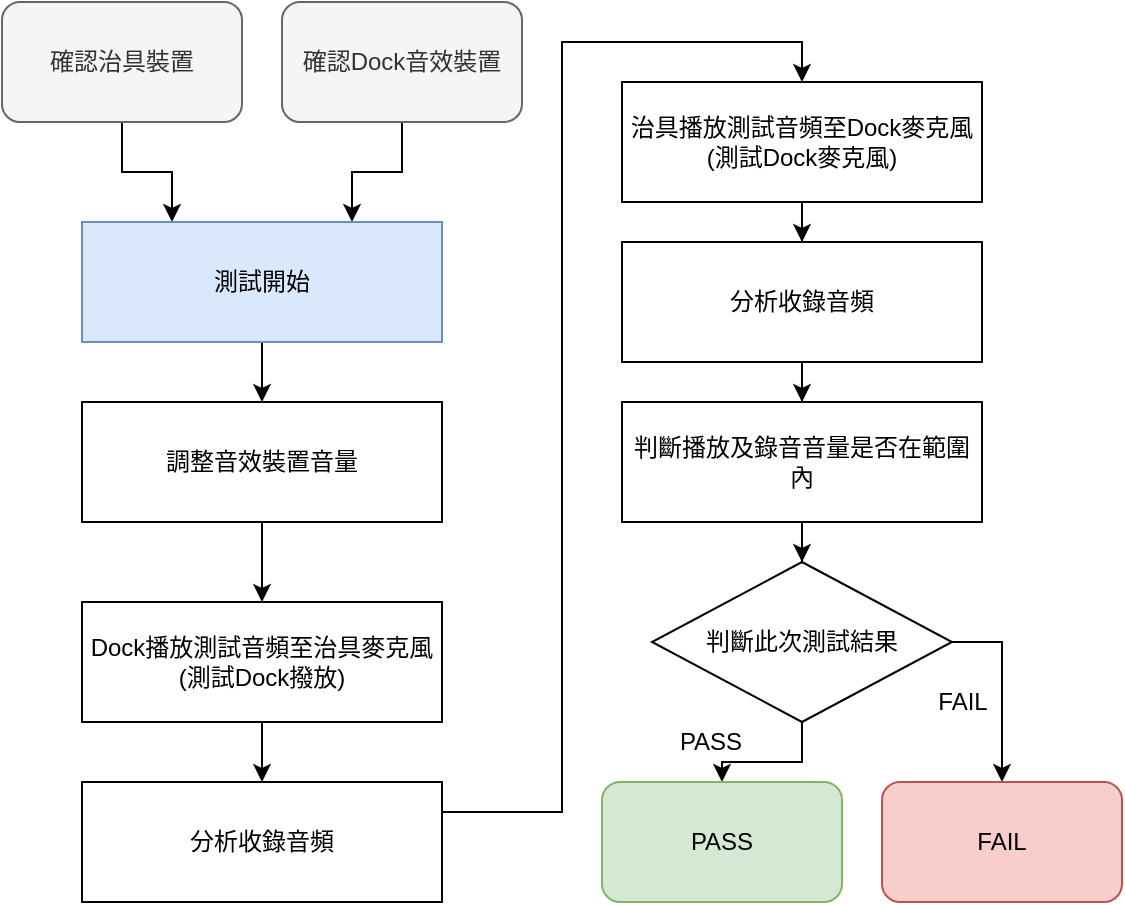 <mxfile version="15.9.4" type="device"><diagram id="QcRuSk13sD8NzA0MRtxX" name="Page-1"><mxGraphModel dx="2062" dy="1106" grid="1" gridSize="10" guides="1" tooltips="1" connect="1" arrows="1" fold="1" page="1" pageScale="1" pageWidth="827" pageHeight="1169" math="0" shadow="0"><root><mxCell id="0"/><mxCell id="1" parent="0"/><mxCell id="fLKW2CemxoVRtjzikxK8-20" style="edgeStyle=orthogonalEdgeStyle;rounded=0;orthogonalLoop=1;jettySize=auto;html=1;entryX=0.25;entryY=0;entryDx=0;entryDy=0;" parent="1" source="fLKW2CemxoVRtjzikxK8-1" target="fLKW2CemxoVRtjzikxK8-3" edge="1"><mxGeometry relative="1" as="geometry"/></mxCell><mxCell id="fLKW2CemxoVRtjzikxK8-1" value="確認治具裝置" style="rounded=1;whiteSpace=wrap;html=1;fillColor=#f5f5f5;fontColor=#333333;strokeColor=#666666;" parent="1" vertex="1"><mxGeometry x="60" y="180" width="120" height="60" as="geometry"/></mxCell><mxCell id="fLKW2CemxoVRtjzikxK8-19" style="edgeStyle=orthogonalEdgeStyle;rounded=0;orthogonalLoop=1;jettySize=auto;html=1;entryX=0.75;entryY=0;entryDx=0;entryDy=0;" parent="1" source="fLKW2CemxoVRtjzikxK8-2" target="fLKW2CemxoVRtjzikxK8-3" edge="1"><mxGeometry relative="1" as="geometry"/></mxCell><mxCell id="fLKW2CemxoVRtjzikxK8-2" value="確認Dock音效裝置" style="rounded=1;whiteSpace=wrap;html=1;fillColor=#f5f5f5;fontColor=#333333;strokeColor=#666666;" parent="1" vertex="1"><mxGeometry x="200" y="180" width="120" height="60" as="geometry"/></mxCell><mxCell id="fLKW2CemxoVRtjzikxK8-21" value="" style="edgeStyle=orthogonalEdgeStyle;rounded=0;orthogonalLoop=1;jettySize=auto;html=1;entryX=0.5;entryY=0;entryDx=0;entryDy=0;" parent="1" source="fLKW2CemxoVRtjzikxK8-3" target="fLKW2CemxoVRtjzikxK8-5" edge="1"><mxGeometry relative="1" as="geometry"/></mxCell><mxCell id="fLKW2CemxoVRtjzikxK8-3" value="測試開始" style="rounded=0;whiteSpace=wrap;html=1;fillColor=#dae8fc;strokeColor=#6c8ebf;" parent="1" vertex="1"><mxGeometry x="100" y="290" width="180" height="60" as="geometry"/></mxCell><mxCell id="fLKW2CemxoVRtjzikxK8-22" style="edgeStyle=orthogonalEdgeStyle;rounded=0;orthogonalLoop=1;jettySize=auto;html=1;entryX=0.5;entryY=0;entryDx=0;entryDy=0;" parent="1" source="fLKW2CemxoVRtjzikxK8-5" target="fLKW2CemxoVRtjzikxK8-6" edge="1"><mxGeometry relative="1" as="geometry"/></mxCell><mxCell id="fLKW2CemxoVRtjzikxK8-5" value="調整音效裝置音量" style="rounded=0;whiteSpace=wrap;html=1;" parent="1" vertex="1"><mxGeometry x="100" y="380" width="180" height="60" as="geometry"/></mxCell><mxCell id="fLKW2CemxoVRtjzikxK8-13" value="" style="edgeStyle=orthogonalEdgeStyle;rounded=0;orthogonalLoop=1;jettySize=auto;html=1;" parent="1" source="fLKW2CemxoVRtjzikxK8-6" target="fLKW2CemxoVRtjzikxK8-7" edge="1"><mxGeometry relative="1" as="geometry"/></mxCell><mxCell id="fLKW2CemxoVRtjzikxK8-6" value="Dock播放測試音頻至治具麥克風&lt;br&gt;(測試Dock撥放)" style="rounded=0;whiteSpace=wrap;html=1;" parent="1" vertex="1"><mxGeometry x="100" y="480" width="180" height="60" as="geometry"/></mxCell><mxCell id="fLKW2CemxoVRtjzikxK8-23" style="edgeStyle=orthogonalEdgeStyle;rounded=0;orthogonalLoop=1;jettySize=auto;html=1;entryX=0.5;entryY=0;entryDx=0;entryDy=0;" parent="1" source="fLKW2CemxoVRtjzikxK8-7" target="fLKW2CemxoVRtjzikxK8-14" edge="1"><mxGeometry relative="1" as="geometry"><Array as="points"><mxPoint x="340" y="585"/><mxPoint x="340" y="200"/><mxPoint x="460" y="200"/></Array></mxGeometry></mxCell><mxCell id="fLKW2CemxoVRtjzikxK8-7" value="分析收錄音頻" style="rounded=0;whiteSpace=wrap;html=1;" parent="1" vertex="1"><mxGeometry x="100" y="570" width="180" height="60" as="geometry"/></mxCell><mxCell id="fLKW2CemxoVRtjzikxK8-24" style="edgeStyle=orthogonalEdgeStyle;rounded=0;orthogonalLoop=1;jettySize=auto;html=1;entryX=0.5;entryY=0;entryDx=0;entryDy=0;" parent="1" source="fLKW2CemxoVRtjzikxK8-14" target="fLKW2CemxoVRtjzikxK8-15" edge="1"><mxGeometry relative="1" as="geometry"/></mxCell><mxCell id="fLKW2CemxoVRtjzikxK8-14" value="治具播放測試音頻至Dock麥克風&lt;br&gt;(測試Dock麥克風)" style="rounded=0;whiteSpace=wrap;html=1;" parent="1" vertex="1"><mxGeometry x="370" y="220" width="180" height="60" as="geometry"/></mxCell><mxCell id="GjSHrSjt-atWMvYVYV4B-2" style="edgeStyle=orthogonalEdgeStyle;rounded=0;orthogonalLoop=1;jettySize=auto;html=1;entryX=0.5;entryY=0;entryDx=0;entryDy=0;" parent="1" source="fLKW2CemxoVRtjzikxK8-15" target="GjSHrSjt-atWMvYVYV4B-1" edge="1"><mxGeometry relative="1" as="geometry"/></mxCell><mxCell id="fLKW2CemxoVRtjzikxK8-15" value="分析收錄音頻" style="rounded=0;whiteSpace=wrap;html=1;" parent="1" vertex="1"><mxGeometry x="370" y="300" width="180" height="60" as="geometry"/></mxCell><mxCell id="Iq49WtdXKv8coo9F8Ffe-6" style="edgeStyle=orthogonalEdgeStyle;rounded=0;orthogonalLoop=1;jettySize=auto;html=1;entryX=0.5;entryY=0;entryDx=0;entryDy=0;" parent="1" source="Iq49WtdXKv8coo9F8Ffe-1" target="Iq49WtdXKv8coo9F8Ffe-3" edge="1"><mxGeometry relative="1" as="geometry"/></mxCell><mxCell id="Iq49WtdXKv8coo9F8Ffe-7" style="edgeStyle=orthogonalEdgeStyle;rounded=0;orthogonalLoop=1;jettySize=auto;html=1;entryX=0.5;entryY=0;entryDx=0;entryDy=0;exitX=1;exitY=0.5;exitDx=0;exitDy=0;" parent="1" source="Iq49WtdXKv8coo9F8Ffe-1" target="Iq49WtdXKv8coo9F8Ffe-4" edge="1"><mxGeometry relative="1" as="geometry"/></mxCell><mxCell id="Iq49WtdXKv8coo9F8Ffe-1" value="判斷此次測試結果" style="rhombus;whiteSpace=wrap;html=1;" parent="1" vertex="1"><mxGeometry x="385" y="460" width="150" height="80" as="geometry"/></mxCell><mxCell id="Iq49WtdXKv8coo9F8Ffe-3" value="PASS" style="rounded=1;whiteSpace=wrap;html=1;fillColor=#d5e8d4;strokeColor=#82b366;" parent="1" vertex="1"><mxGeometry x="360" y="570" width="120" height="60" as="geometry"/></mxCell><mxCell id="Iq49WtdXKv8coo9F8Ffe-4" value="FAIL" style="rounded=1;whiteSpace=wrap;html=1;fillColor=#f8cecc;strokeColor=#b85450;" parent="1" vertex="1"><mxGeometry x="500" y="570" width="120" height="60" as="geometry"/></mxCell><mxCell id="Iq49WtdXKv8coo9F8Ffe-8" value="FAIL" style="text;html=1;align=center;verticalAlign=middle;resizable=0;points=[];autosize=1;strokeColor=none;fillColor=none;" parent="1" vertex="1"><mxGeometry x="520" y="520" width="40" height="20" as="geometry"/></mxCell><mxCell id="Iq49WtdXKv8coo9F8Ffe-9" value="PASS" style="text;html=1;align=center;verticalAlign=middle;resizable=0;points=[];autosize=1;strokeColor=none;fillColor=none;" parent="1" vertex="1"><mxGeometry x="389" y="540" width="50" height="20" as="geometry"/></mxCell><mxCell id="GjSHrSjt-atWMvYVYV4B-4" value="" style="edgeStyle=orthogonalEdgeStyle;rounded=0;orthogonalLoop=1;jettySize=auto;html=1;" parent="1" source="GjSHrSjt-atWMvYVYV4B-1" target="Iq49WtdXKv8coo9F8Ffe-1" edge="1"><mxGeometry relative="1" as="geometry"/></mxCell><mxCell id="GjSHrSjt-atWMvYVYV4B-1" value="判斷播放及錄音音量是否在範圍內" style="rounded=0;whiteSpace=wrap;html=1;" parent="1" vertex="1"><mxGeometry x="370" y="380" width="180" height="60" as="geometry"/></mxCell></root></mxGraphModel></diagram></mxfile>
